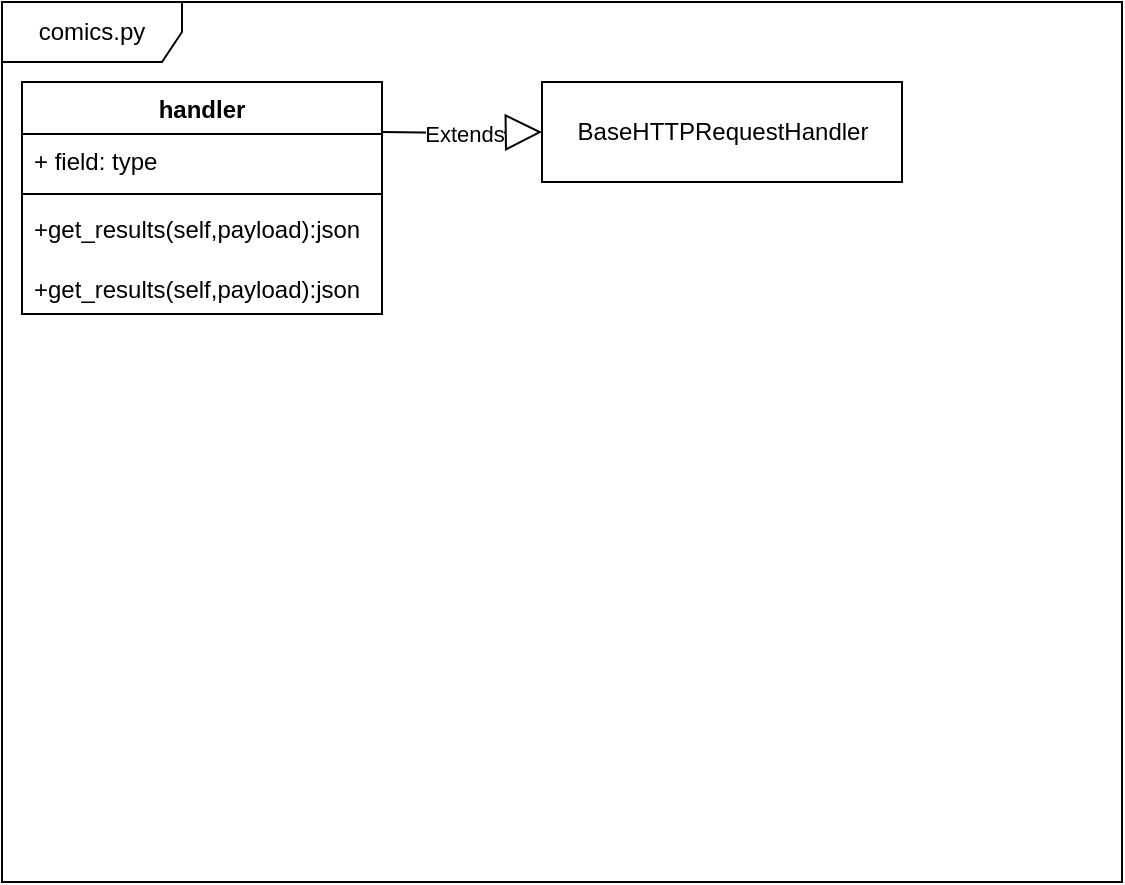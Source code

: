 <mxfile version="15.5.0" type="github">
  <diagram id="tUNZs46H01G37M870Est" name="Page-1">
    <mxGraphModel dx="1426" dy="727" grid="1" gridSize="10" guides="1" tooltips="1" connect="1" arrows="1" fold="1" page="1" pageScale="1" pageWidth="827" pageHeight="1169" math="0" shadow="0">
      <root>
        <mxCell id="0" />
        <mxCell id="1" parent="0" />
        <mxCell id="LIulJuEhoRuPIGJCdWyn-8" value="comics.py" style="shape=umlFrame;whiteSpace=wrap;html=1;width=90;height=30;" vertex="1" parent="1">
          <mxGeometry x="10" y="10" width="560" height="440" as="geometry" />
        </mxCell>
        <mxCell id="LIulJuEhoRuPIGJCdWyn-1" value="handler" style="swimlane;fontStyle=1;align=center;verticalAlign=top;childLayout=stackLayout;horizontal=1;startSize=26;horizontalStack=0;resizeParent=1;resizeParentMax=0;resizeLast=0;collapsible=1;marginBottom=0;" vertex="1" parent="1">
          <mxGeometry x="20" y="50" width="180" height="116" as="geometry" />
        </mxCell>
        <mxCell id="LIulJuEhoRuPIGJCdWyn-2" value="+ field: type" style="text;strokeColor=none;fillColor=none;align=left;verticalAlign=top;spacingLeft=4;spacingRight=4;overflow=hidden;rotatable=0;points=[[0,0.5],[1,0.5]];portConstraint=eastwest;" vertex="1" parent="LIulJuEhoRuPIGJCdWyn-1">
          <mxGeometry y="26" width="180" height="26" as="geometry" />
        </mxCell>
        <mxCell id="LIulJuEhoRuPIGJCdWyn-3" value="" style="line;strokeWidth=1;fillColor=none;align=left;verticalAlign=middle;spacingTop=-1;spacingLeft=3;spacingRight=3;rotatable=0;labelPosition=right;points=[];portConstraint=eastwest;" vertex="1" parent="LIulJuEhoRuPIGJCdWyn-1">
          <mxGeometry y="52" width="180" height="8" as="geometry" />
        </mxCell>
        <mxCell id="LIulJuEhoRuPIGJCdWyn-4" value="+get_results(self,payload):json" style="text;strokeColor=none;fillColor=none;align=left;verticalAlign=top;spacingLeft=4;spacingRight=4;overflow=hidden;rotatable=0;points=[[0,0.5],[1,0.5]];portConstraint=eastwest;" vertex="1" parent="LIulJuEhoRuPIGJCdWyn-1">
          <mxGeometry y="60" width="180" height="30" as="geometry" />
        </mxCell>
        <mxCell id="LIulJuEhoRuPIGJCdWyn-13" value="+get_results(self,payload):json" style="text;strokeColor=none;fillColor=none;align=left;verticalAlign=top;spacingLeft=4;spacingRight=4;overflow=hidden;rotatable=0;points=[[0,0.5],[1,0.5]];portConstraint=eastwest;" vertex="1" parent="LIulJuEhoRuPIGJCdWyn-1">
          <mxGeometry y="90" width="180" height="26" as="geometry" />
        </mxCell>
        <mxCell id="LIulJuEhoRuPIGJCdWyn-10" value="BaseHTTPRequestHandler" style="html=1;fontFamily=Helvetica;" vertex="1" parent="1">
          <mxGeometry x="280" y="50" width="180" height="50" as="geometry" />
        </mxCell>
        <mxCell id="LIulJuEhoRuPIGJCdWyn-12" value="Extends" style="endArrow=block;endSize=16;endFill=0;html=1;rounded=0;fontFamily=Helvetica;edgeStyle=orthogonalEdgeStyle;entryX=0;entryY=0.5;entryDx=0;entryDy=0;" edge="1" parent="1" target="LIulJuEhoRuPIGJCdWyn-10">
          <mxGeometry width="160" relative="1" as="geometry">
            <mxPoint x="200" y="75" as="sourcePoint" />
            <mxPoint x="490" y="310" as="targetPoint" />
          </mxGeometry>
        </mxCell>
      </root>
    </mxGraphModel>
  </diagram>
</mxfile>
